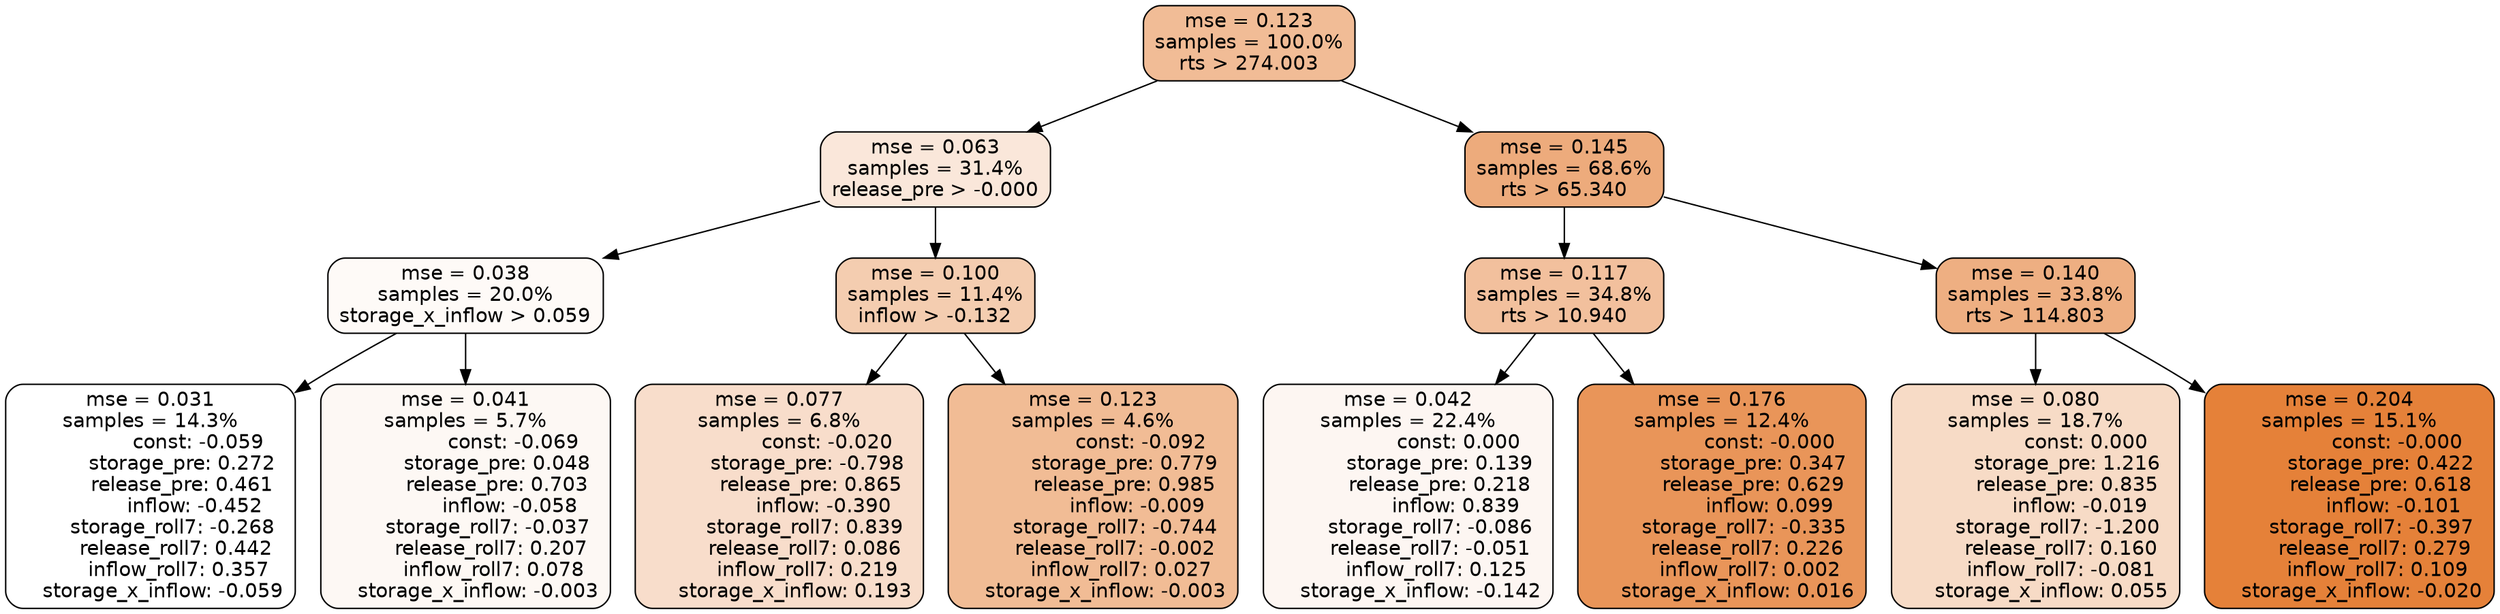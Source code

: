 digraph tree {
node [shape=rectangle, style="filled, rounded", color="black", fontname=helvetica] ;
edge [fontname=helvetica] ;
	"0" [label="mse = 0.123
samples = 100.0%
rts > 274.003", fillcolor="#f1bc96"]
	"8" [label="mse = 0.063
samples = 31.4%
release_pre > -0.000", fillcolor="#fae7da"]
	"1" [label="mse = 0.145
samples = 68.6%
rts > 65.340", fillcolor="#edab7c"]
	"9" [label="mse = 0.038
samples = 20.0%
storage_x_inflow > 0.059", fillcolor="#fefaf7"]
	"12" [label="mse = 0.100
samples = 11.4%
inflow > -0.132", fillcolor="#f4cdb0"]
	"2" [label="mse = 0.117
samples = 34.8%
rts > 10.940", fillcolor="#f2c09d"]
	"5" [label="mse = 0.140
samples = 33.8%
rts > 114.803", fillcolor="#eeaf82"]
	"10" [label="mse = 0.031
samples = 14.3%
               const: -0.059
          storage_pre: 0.272
          release_pre: 0.461
              inflow: -0.452
       storage_roll7: -0.268
        release_roll7: 0.442
         inflow_roll7: 0.357
    storage_x_inflow: -0.059", fillcolor="#ffffff"]
	"11" [label="mse = 0.041
samples = 5.7%
               const: -0.069
          storage_pre: 0.048
          release_pre: 0.703
              inflow: -0.058
       storage_roll7: -0.037
        release_roll7: 0.207
         inflow_roll7: 0.078
    storage_x_inflow: -0.003", fillcolor="#fdf8f4"]
	"13" [label="mse = 0.077
samples = 6.8%
               const: -0.020
         storage_pre: -0.798
          release_pre: 0.865
              inflow: -0.390
        storage_roll7: 0.839
        release_roll7: 0.086
         inflow_roll7: 0.219
     storage_x_inflow: 0.193", fillcolor="#f8ddcb"]
	"14" [label="mse = 0.123
samples = 4.6%
               const: -0.092
          storage_pre: 0.779
          release_pre: 0.985
              inflow: -0.009
       storage_roll7: -0.744
       release_roll7: -0.002
         inflow_roll7: 0.027
    storage_x_inflow: -0.003", fillcolor="#f1bc95"]
	"3" [label="mse = 0.042
samples = 22.4%
                const: 0.000
          storage_pre: 0.139
          release_pre: 0.218
               inflow: 0.839
       storage_roll7: -0.086
       release_roll7: -0.051
         inflow_roll7: 0.125
    storage_x_inflow: -0.142", fillcolor="#fdf6f2"]
	"4" [label="mse = 0.176
samples = 12.4%
               const: -0.000
          storage_pre: 0.347
          release_pre: 0.629
               inflow: 0.099
       storage_roll7: -0.335
        release_roll7: 0.226
         inflow_roll7: 0.002
     storage_x_inflow: 0.016", fillcolor="#e99559"]
	"7" [label="mse = 0.080
samples = 18.7%
                const: 0.000
          storage_pre: 1.216
          release_pre: 0.835
              inflow: -0.019
       storage_roll7: -1.200
        release_roll7: 0.160
        inflow_roll7: -0.081
     storage_x_inflow: 0.055", fillcolor="#f7dbc6"]
	"6" [label="mse = 0.204
samples = 15.1%
               const: -0.000
          storage_pre: 0.422
          release_pre: 0.618
              inflow: -0.101
       storage_roll7: -0.397
        release_roll7: 0.279
         inflow_roll7: 0.109
    storage_x_inflow: -0.020", fillcolor="#e58139"]

	"0" -> "1"
	"0" -> "8"
	"8" -> "9"
	"8" -> "12"
	"1" -> "2"
	"1" -> "5"
	"9" -> "10"
	"9" -> "11"
	"12" -> "13"
	"12" -> "14"
	"2" -> "3"
	"2" -> "4"
	"5" -> "6"
	"5" -> "7"
}